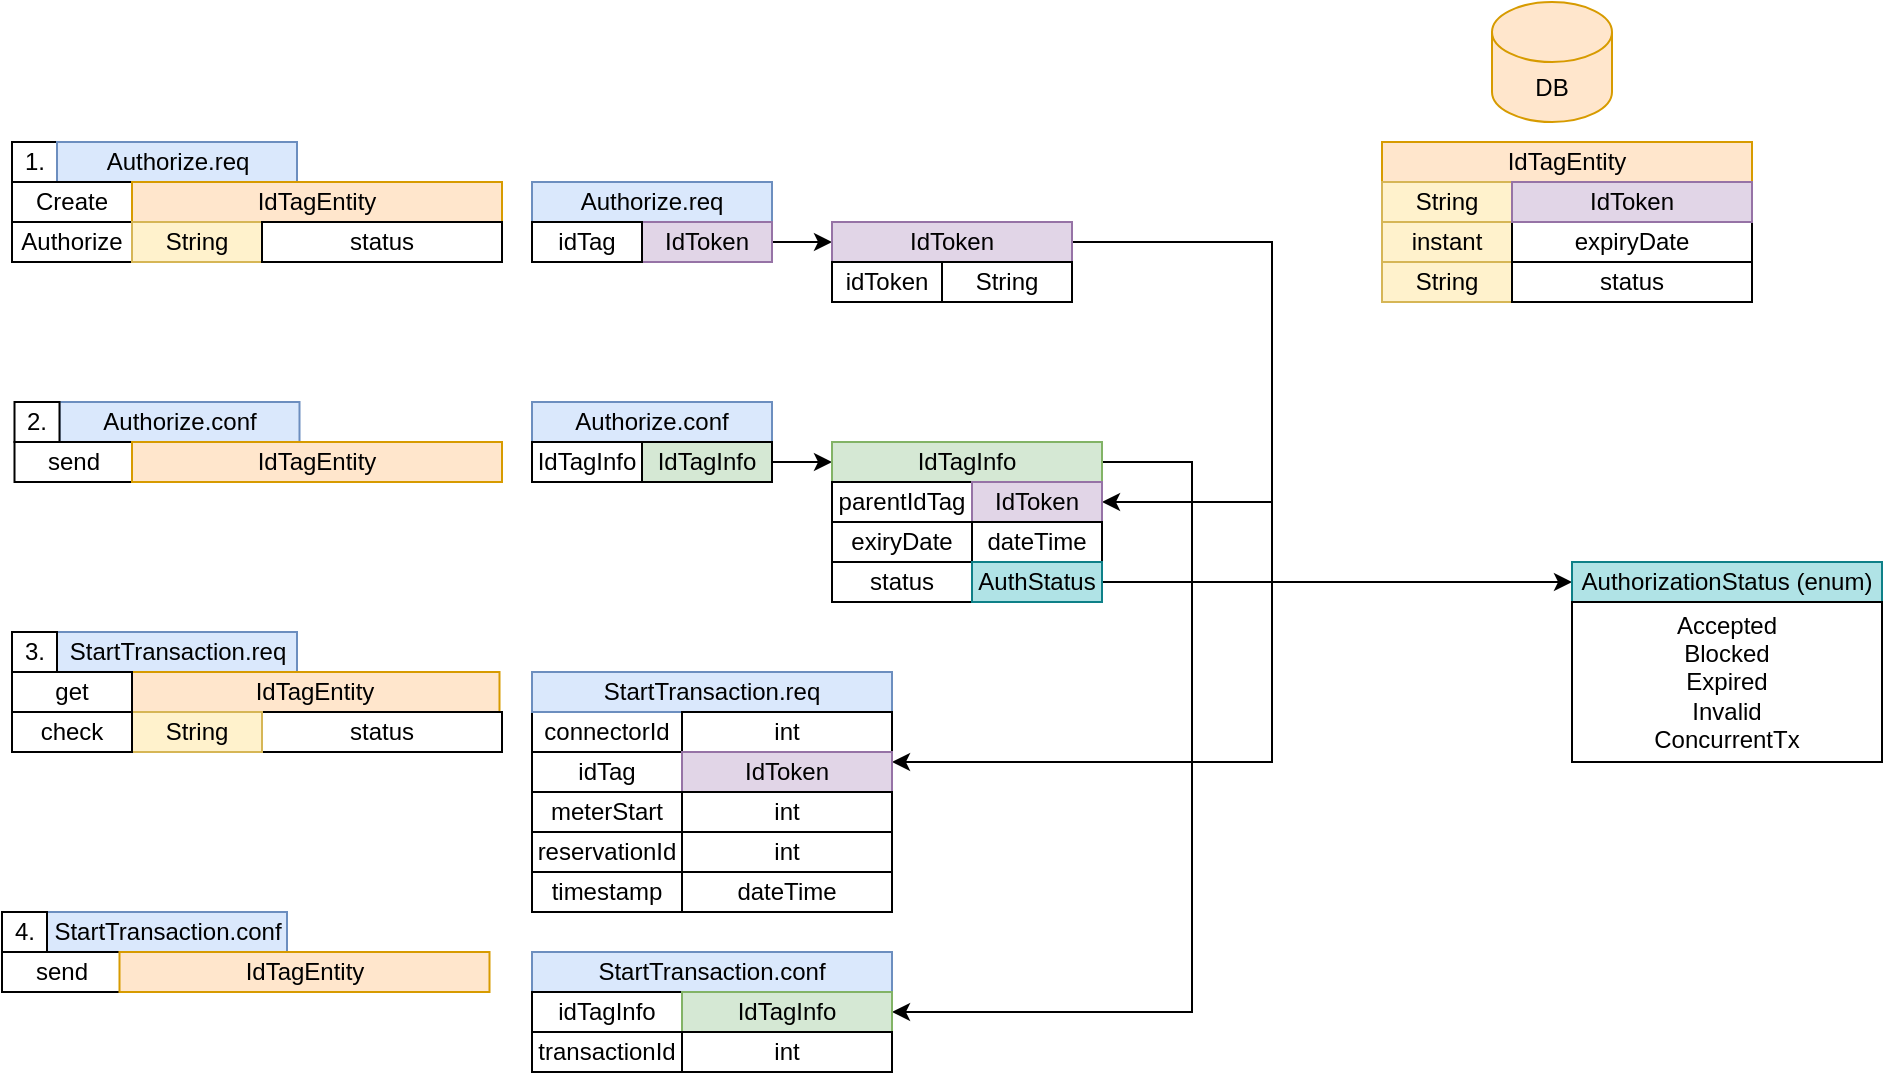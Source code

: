 <mxfile version="22.0.4" type="github">
  <diagram name="Page-1" id="MSIoGPNDZOMiKKW6uGxm">
    <mxGraphModel dx="2100" dy="982" grid="1" gridSize="5" guides="1" tooltips="1" connect="1" arrows="1" fold="1" page="1" pageScale="1" pageWidth="850" pageHeight="1100" math="0" shadow="0">
      <root>
        <mxCell id="0" />
        <mxCell id="1" parent="0" />
        <mxCell id="b5SDesVPOj9JkVi7T8pp-1" value="Authorize.req" style="rounded=0;whiteSpace=wrap;html=1;fillColor=#dae8fc;strokeColor=#6c8ebf;" parent="1" vertex="1">
          <mxGeometry x="50" y="230" width="120" height="20" as="geometry" />
        </mxCell>
        <mxCell id="b5SDesVPOj9JkVi7T8pp-2" value="connectorId" style="rounded=0;whiteSpace=wrap;html=1;" parent="1" vertex="1">
          <mxGeometry x="50" y="495" width="75" height="20" as="geometry" />
        </mxCell>
        <mxCell id="b5SDesVPOj9JkVi7T8pp-19" style="edgeStyle=orthogonalEdgeStyle;rounded=0;orthogonalLoop=1;jettySize=auto;html=1;entryX=0;entryY=0.5;entryDx=0;entryDy=0;" parent="1" source="b5SDesVPOj9JkVi7T8pp-3" target="b5SDesVPOj9JkVi7T8pp-4" edge="1">
          <mxGeometry relative="1" as="geometry" />
        </mxCell>
        <mxCell id="b5SDesVPOj9JkVi7T8pp-3" value="IdToken" style="rounded=0;whiteSpace=wrap;html=1;fillColor=#e1d5e7;strokeColor=#9673a6;" parent="1" vertex="1">
          <mxGeometry x="105" y="250" width="65" height="20" as="geometry" />
        </mxCell>
        <mxCell id="b5SDesVPOj9JkVi7T8pp-20" style="edgeStyle=orthogonalEdgeStyle;rounded=0;orthogonalLoop=1;jettySize=auto;html=1;exitX=1;exitY=0.5;exitDx=0;exitDy=0;entryX=1;entryY=0.5;entryDx=0;entryDy=0;" parent="1" source="b5SDesVPOj9JkVi7T8pp-4" target="b5SDesVPOj9JkVi7T8pp-12" edge="1">
          <mxGeometry relative="1" as="geometry">
            <mxPoint x="365" y="390" as="targetPoint" />
            <Array as="points">
              <mxPoint x="420" y="260" />
              <mxPoint x="420" y="390" />
            </Array>
          </mxGeometry>
        </mxCell>
        <mxCell id="b5SDesVPOj9JkVi7T8pp-43" style="edgeStyle=orthogonalEdgeStyle;rounded=0;orthogonalLoop=1;jettySize=auto;html=1;entryX=1;entryY=0.25;entryDx=0;entryDy=0;" parent="1" source="b5SDesVPOj9JkVi7T8pp-4" target="b5SDesVPOj9JkVi7T8pp-31" edge="1">
          <mxGeometry relative="1" as="geometry">
            <Array as="points">
              <mxPoint x="420" y="260" />
              <mxPoint x="420" y="520" />
            </Array>
          </mxGeometry>
        </mxCell>
        <mxCell id="b5SDesVPOj9JkVi7T8pp-4" value="&lt;div&gt;IdToken&lt;/div&gt;" style="rounded=0;whiteSpace=wrap;html=1;fillColor=#e1d5e7;strokeColor=#9673a6;" parent="1" vertex="1">
          <mxGeometry x="200" y="250" width="120" height="20" as="geometry" />
        </mxCell>
        <mxCell id="b5SDesVPOj9JkVi7T8pp-5" value="idToken" style="rounded=0;whiteSpace=wrap;html=1;" parent="1" vertex="1">
          <mxGeometry x="200" y="270" width="55" height="20" as="geometry" />
        </mxCell>
        <mxCell id="b5SDesVPOj9JkVi7T8pp-6" value="&lt;div&gt;String&lt;/div&gt;" style="rounded=0;whiteSpace=wrap;html=1;" parent="1" vertex="1">
          <mxGeometry x="255" y="270" width="65" height="20" as="geometry" />
        </mxCell>
        <mxCell id="b5SDesVPOj9JkVi7T8pp-7" value="Authorize.conf" style="rounded=0;whiteSpace=wrap;html=1;fillColor=#dae8fc;strokeColor=#6c8ebf;" parent="1" vertex="1">
          <mxGeometry x="50" y="340" width="120" height="20" as="geometry" />
        </mxCell>
        <mxCell id="b5SDesVPOj9JkVi7T8pp-8" value="IdTagInfo" style="rounded=0;whiteSpace=wrap;html=1;" parent="1" vertex="1">
          <mxGeometry x="50" y="360" width="55" height="20" as="geometry" />
        </mxCell>
        <mxCell id="b5SDesVPOj9JkVi7T8pp-21" style="edgeStyle=orthogonalEdgeStyle;rounded=0;orthogonalLoop=1;jettySize=auto;html=1;entryX=0;entryY=0.5;entryDx=0;entryDy=0;" parent="1" source="b5SDesVPOj9JkVi7T8pp-9" target="b5SDesVPOj9JkVi7T8pp-10" edge="1">
          <mxGeometry relative="1" as="geometry" />
        </mxCell>
        <mxCell id="b5SDesVPOj9JkVi7T8pp-9" value="IdTagInfo" style="rounded=0;whiteSpace=wrap;html=1;fillColor=#d5e8d4;strokeColor=#000000;" parent="1" vertex="1">
          <mxGeometry x="105" y="360" width="65" height="20" as="geometry" />
        </mxCell>
        <mxCell id="b5SDesVPOj9JkVi7T8pp-66" style="edgeStyle=orthogonalEdgeStyle;rounded=0;orthogonalLoop=1;jettySize=auto;html=1;entryX=1;entryY=0.5;entryDx=0;entryDy=0;" parent="1" source="b5SDesVPOj9JkVi7T8pp-10" target="b5SDesVPOj9JkVi7T8pp-62" edge="1">
          <mxGeometry relative="1" as="geometry">
            <Array as="points">
              <mxPoint x="380" y="370" />
              <mxPoint x="380" y="645" />
            </Array>
          </mxGeometry>
        </mxCell>
        <mxCell id="b5SDesVPOj9JkVi7T8pp-10" value="&lt;div&gt;IdTagInfo&lt;/div&gt;" style="rounded=0;whiteSpace=wrap;html=1;fillColor=#d5e8d4;strokeColor=#82b366;" parent="1" vertex="1">
          <mxGeometry x="200" y="360" width="135" height="20" as="geometry" />
        </mxCell>
        <mxCell id="b5SDesVPOj9JkVi7T8pp-11" value="parentIdTag" style="rounded=0;whiteSpace=wrap;html=1;" parent="1" vertex="1">
          <mxGeometry x="200" y="380" width="70" height="20" as="geometry" />
        </mxCell>
        <mxCell id="b5SDesVPOj9JkVi7T8pp-12" value="&lt;div&gt;IdToken&lt;br&gt;&lt;/div&gt;" style="rounded=0;whiteSpace=wrap;html=1;fillColor=#e1d5e7;strokeColor=#9673a6;" parent="1" vertex="1">
          <mxGeometry x="270" y="380" width="65" height="20" as="geometry" />
        </mxCell>
        <mxCell id="b5SDesVPOj9JkVi7T8pp-14" value="exiryDate" style="rounded=0;whiteSpace=wrap;html=1;" parent="1" vertex="1">
          <mxGeometry x="200" y="400" width="70" height="20" as="geometry" />
        </mxCell>
        <mxCell id="b5SDesVPOj9JkVi7T8pp-15" value="dateTime" style="rounded=0;whiteSpace=wrap;html=1;" parent="1" vertex="1">
          <mxGeometry x="270" y="400" width="65" height="20" as="geometry" />
        </mxCell>
        <mxCell id="b5SDesVPOj9JkVi7T8pp-17" value="status" style="rounded=0;whiteSpace=wrap;html=1;" parent="1" vertex="1">
          <mxGeometry x="200" y="420" width="70" height="20" as="geometry" />
        </mxCell>
        <mxCell id="b5SDesVPOj9JkVi7T8pp-82" style="edgeStyle=orthogonalEdgeStyle;rounded=0;orthogonalLoop=1;jettySize=auto;html=1;entryX=0;entryY=0.5;entryDx=0;entryDy=0;" parent="1" source="b5SDesVPOj9JkVi7T8pp-18" target="b5SDesVPOj9JkVi7T8pp-80" edge="1">
          <mxGeometry relative="1" as="geometry" />
        </mxCell>
        <mxCell id="b5SDesVPOj9JkVi7T8pp-18" value="&lt;div&gt;AuthStatus&lt;br&gt;&lt;/div&gt;" style="rounded=0;whiteSpace=wrap;html=1;fillColor=#b0e3e6;strokeColor=#0e8088;" parent="1" vertex="1">
          <mxGeometry x="270" y="420" width="65" height="20" as="geometry" />
        </mxCell>
        <mxCell id="b5SDesVPOj9JkVi7T8pp-22" value="StartTransaction.req" style="rounded=0;whiteSpace=wrap;html=1;fillColor=#dae8fc;strokeColor=#6c8ebf;" parent="1" vertex="1">
          <mxGeometry x="50" y="475" width="180" height="20" as="geometry" />
        </mxCell>
        <mxCell id="b5SDesVPOj9JkVi7T8pp-23" value="idTag" style="rounded=0;whiteSpace=wrap;html=1;" parent="1" vertex="1">
          <mxGeometry x="50" y="250" width="55" height="20" as="geometry" />
        </mxCell>
        <mxCell id="b5SDesVPOj9JkVi7T8pp-24" value="idTag" style="rounded=0;whiteSpace=wrap;html=1;" parent="1" vertex="1">
          <mxGeometry x="50" y="515" width="75" height="20" as="geometry" />
        </mxCell>
        <mxCell id="b5SDesVPOj9JkVi7T8pp-25" value="meterStart" style="rounded=0;whiteSpace=wrap;html=1;" parent="1" vertex="1">
          <mxGeometry x="50" y="535" width="75" height="20" as="geometry" />
        </mxCell>
        <mxCell id="b5SDesVPOj9JkVi7T8pp-27" value="reservationId" style="rounded=0;whiteSpace=wrap;html=1;" parent="1" vertex="1">
          <mxGeometry x="50" y="555" width="75" height="20" as="geometry" />
        </mxCell>
        <mxCell id="b5SDesVPOj9JkVi7T8pp-28" value="timestamp" style="rounded=0;whiteSpace=wrap;html=1;" parent="1" vertex="1">
          <mxGeometry x="50" y="575" width="75" height="20" as="geometry" />
        </mxCell>
        <mxCell id="b5SDesVPOj9JkVi7T8pp-29" value="&lt;div&gt;int&lt;/div&gt;" style="rounded=0;whiteSpace=wrap;html=1;" parent="1" vertex="1">
          <mxGeometry x="125" y="495" width="105" height="20" as="geometry" />
        </mxCell>
        <mxCell id="b5SDesVPOj9JkVi7T8pp-31" value="&lt;div&gt;IdToken&lt;/div&gt;" style="rounded=0;whiteSpace=wrap;html=1;fillColor=#e1d5e7;strokeColor=#9673a6;" parent="1" vertex="1">
          <mxGeometry x="125" y="515" width="105" height="20" as="geometry" />
        </mxCell>
        <mxCell id="b5SDesVPOj9JkVi7T8pp-37" value="&lt;div&gt;int&lt;/div&gt;" style="rounded=0;whiteSpace=wrap;html=1;" parent="1" vertex="1">
          <mxGeometry x="125" y="535" width="105" height="20" as="geometry" />
        </mxCell>
        <mxCell id="b5SDesVPOj9JkVi7T8pp-40" value="&lt;div&gt;int&lt;/div&gt;" style="rounded=0;whiteSpace=wrap;html=1;" parent="1" vertex="1">
          <mxGeometry x="125" y="555" width="105" height="20" as="geometry" />
        </mxCell>
        <mxCell id="b5SDesVPOj9JkVi7T8pp-41" value="dateTime" style="rounded=0;whiteSpace=wrap;html=1;" parent="1" vertex="1">
          <mxGeometry x="125" y="575" width="105" height="20" as="geometry" />
        </mxCell>
        <mxCell id="b5SDesVPOj9JkVi7T8pp-56" value="StartTransaction.conf" style="rounded=0;whiteSpace=wrap;html=1;fillColor=#dae8fc;strokeColor=#6c8ebf;" parent="1" vertex="1">
          <mxGeometry x="50" y="615" width="180" height="20" as="geometry" />
        </mxCell>
        <mxCell id="b5SDesVPOj9JkVi7T8pp-57" value="idTagInfo" style="rounded=0;whiteSpace=wrap;html=1;" parent="1" vertex="1">
          <mxGeometry x="50" y="635" width="75" height="20" as="geometry" />
        </mxCell>
        <mxCell id="b5SDesVPOj9JkVi7T8pp-58" value="transactionId" style="rounded=0;whiteSpace=wrap;html=1;" parent="1" vertex="1">
          <mxGeometry x="50" y="655" width="75" height="20" as="geometry" />
        </mxCell>
        <mxCell id="b5SDesVPOj9JkVi7T8pp-62" value="&lt;div&gt;IdTagInfo&lt;/div&gt;" style="rounded=0;whiteSpace=wrap;html=1;fillColor=#d5e8d4;strokeColor=#82b366;" parent="1" vertex="1">
          <mxGeometry x="125" y="635" width="105" height="20" as="geometry" />
        </mxCell>
        <mxCell id="b5SDesVPOj9JkVi7T8pp-63" value="&lt;div&gt;int&lt;/div&gt;" style="rounded=0;whiteSpace=wrap;html=1;" parent="1" vertex="1">
          <mxGeometry x="125" y="655" width="105" height="20" as="geometry" />
        </mxCell>
        <mxCell id="b5SDesVPOj9JkVi7T8pp-70" value="DB" style="shape=cylinder3;whiteSpace=wrap;html=1;boundedLbl=1;backgroundOutline=1;size=15;fillColor=#ffe6cc;strokeColor=#d79b00;" parent="1" vertex="1">
          <mxGeometry x="530" y="140" width="60" height="60" as="geometry" />
        </mxCell>
        <mxCell id="b5SDesVPOj9JkVi7T8pp-71" value="IdTagEntity" style="rounded=0;whiteSpace=wrap;html=1;fillColor=#ffe6cc;strokeColor=#d79b00;" parent="1" vertex="1">
          <mxGeometry x="475" y="210" width="185" height="20" as="geometry" />
        </mxCell>
        <mxCell id="b5SDesVPOj9JkVi7T8pp-73" value="&lt;div&gt;String&lt;/div&gt;" style="rounded=0;whiteSpace=wrap;html=1;fillColor=#fff2cc;strokeColor=#d6b656;" parent="1" vertex="1">
          <mxGeometry x="475" y="230" width="65" height="20" as="geometry" />
        </mxCell>
        <mxCell id="b5SDesVPOj9JkVi7T8pp-74" value="instant" style="rounded=0;whiteSpace=wrap;html=1;fillColor=#fff2cc;strokeColor=#d6b656;" parent="1" vertex="1">
          <mxGeometry x="475" y="250" width="65" height="20" as="geometry" />
        </mxCell>
        <mxCell id="b5SDesVPOj9JkVi7T8pp-76" value="String" style="rounded=0;whiteSpace=wrap;html=1;fillColor=#fff2cc;strokeColor=#d6b656;" parent="1" vertex="1">
          <mxGeometry x="475" y="270" width="65" height="20" as="geometry" />
        </mxCell>
        <mxCell id="b5SDesVPOj9JkVi7T8pp-77" value="expiryDate" style="rounded=0;whiteSpace=wrap;html=1;" parent="1" vertex="1">
          <mxGeometry x="540" y="250" width="120" height="20" as="geometry" />
        </mxCell>
        <mxCell id="b5SDesVPOj9JkVi7T8pp-78" value="IdToken" style="rounded=0;whiteSpace=wrap;html=1;fillColor=#e1d5e7;strokeColor=#9673a6;" parent="1" vertex="1">
          <mxGeometry x="540" y="230" width="120" height="20" as="geometry" />
        </mxCell>
        <mxCell id="b5SDesVPOj9JkVi7T8pp-79" value="status" style="rounded=0;whiteSpace=wrap;html=1;" parent="1" vertex="1">
          <mxGeometry x="540" y="270" width="120" height="20" as="geometry" />
        </mxCell>
        <mxCell id="v7aW_iiHACFJ6FqaktTF-1" value="" style="edgeStyle=orthogonalEdgeStyle;rounded=0;orthogonalLoop=1;jettySize=auto;html=1;" edge="1" parent="1" source="b5SDesVPOj9JkVi7T8pp-80" target="b5SDesVPOj9JkVi7T8pp-81">
          <mxGeometry relative="1" as="geometry" />
        </mxCell>
        <mxCell id="b5SDesVPOj9JkVi7T8pp-80" value="AuthorizationStatus (enum)" style="rounded=0;whiteSpace=wrap;html=1;fillColor=#b0e3e6;strokeColor=#0e8088;" parent="1" vertex="1">
          <mxGeometry x="570" y="420" width="155" height="20" as="geometry" />
        </mxCell>
        <mxCell id="b5SDesVPOj9JkVi7T8pp-81" value="&lt;div&gt;Accepted&lt;/div&gt;&lt;div&gt;Blocked&lt;/div&gt;&lt;div&gt;Expired&lt;/div&gt;&lt;div&gt;Invalid&lt;/div&gt;&lt;div&gt;ConcurrentTx&lt;br&gt;&lt;/div&gt;" style="rounded=0;whiteSpace=wrap;html=1;" parent="1" vertex="1">
          <mxGeometry x="570" y="440" width="155" height="80" as="geometry" />
        </mxCell>
        <mxCell id="RD3YJDaeZzMR544hjIYX-2" value="1. " style="rounded=0;whiteSpace=wrap;html=1;" parent="1" vertex="1">
          <mxGeometry x="-210" y="210" width="22.5" height="20" as="geometry" />
        </mxCell>
        <mxCell id="RD3YJDaeZzMR544hjIYX-3" value="Authorize.req" style="rounded=0;whiteSpace=wrap;html=1;fillColor=#dae8fc;strokeColor=#6c8ebf;" parent="1" vertex="1">
          <mxGeometry x="-187.5" y="210" width="120" height="20" as="geometry" />
        </mxCell>
        <mxCell id="RD3YJDaeZzMR544hjIYX-6" value="Create" style="whiteSpace=wrap;html=1;" parent="1" vertex="1">
          <mxGeometry x="-210" y="230" width="60" height="20" as="geometry" />
        </mxCell>
        <mxCell id="RD3YJDaeZzMR544hjIYX-8" value="IdTagEntity" style="rounded=0;whiteSpace=wrap;html=1;fillColor=#ffe6cc;strokeColor=#d79b00;" parent="1" vertex="1">
          <mxGeometry x="-150" y="230" width="185" height="20" as="geometry" />
        </mxCell>
        <mxCell id="RD3YJDaeZzMR544hjIYX-10" value="Authorize" style="rounded=0;whiteSpace=wrap;html=1;" parent="1" vertex="1">
          <mxGeometry x="-210" y="250" width="60" height="20" as="geometry" />
        </mxCell>
        <mxCell id="RD3YJDaeZzMR544hjIYX-11" value="String" style="rounded=0;whiteSpace=wrap;html=1;fillColor=#fff2cc;strokeColor=#d6b656;" parent="1" vertex="1">
          <mxGeometry x="-150" y="250" width="65" height="20" as="geometry" />
        </mxCell>
        <mxCell id="RD3YJDaeZzMR544hjIYX-12" value="status" style="rounded=0;whiteSpace=wrap;html=1;" parent="1" vertex="1">
          <mxGeometry x="-85" y="250" width="120" height="20" as="geometry" />
        </mxCell>
        <mxCell id="RD3YJDaeZzMR544hjIYX-13" value="Authorize.conf" style="rounded=0;whiteSpace=wrap;html=1;fillColor=#dae8fc;strokeColor=#6c8ebf;" parent="1" vertex="1">
          <mxGeometry x="-186.25" y="340" width="120" height="20" as="geometry" />
        </mxCell>
        <mxCell id="RD3YJDaeZzMR544hjIYX-14" value="2." style="rounded=0;whiteSpace=wrap;html=1;" parent="1" vertex="1">
          <mxGeometry x="-208.75" y="340" width="22.5" height="20" as="geometry" />
        </mxCell>
        <mxCell id="RD3YJDaeZzMR544hjIYX-15" value="send" style="whiteSpace=wrap;html=1;" parent="1" vertex="1">
          <mxGeometry x="-208.75" y="360" width="60" height="20" as="geometry" />
        </mxCell>
        <mxCell id="RD3YJDaeZzMR544hjIYX-16" value="IdTagEntity" style="rounded=0;whiteSpace=wrap;html=1;fillColor=#ffe6cc;strokeColor=#d79b00;" parent="1" vertex="1">
          <mxGeometry x="-150" y="360" width="185" height="20" as="geometry" />
        </mxCell>
        <mxCell id="RD3YJDaeZzMR544hjIYX-19" value="StartTransaction.req" style="rounded=0;whiteSpace=wrap;html=1;fillColor=#dae8fc;strokeColor=#6c8ebf;" parent="1" vertex="1">
          <mxGeometry x="-187.5" y="455" width="120" height="20" as="geometry" />
        </mxCell>
        <mxCell id="RD3YJDaeZzMR544hjIYX-20" value="&lt;div&gt;3.&lt;/div&gt;" style="rounded=0;whiteSpace=wrap;html=1;" parent="1" vertex="1">
          <mxGeometry x="-210" y="455" width="22.5" height="20" as="geometry" />
        </mxCell>
        <mxCell id="RD3YJDaeZzMR544hjIYX-22" value="IdTagEntity" style="rounded=0;whiteSpace=wrap;html=1;fillColor=#ffe6cc;strokeColor=#d79b00;" parent="1" vertex="1">
          <mxGeometry x="-151.25" y="475" width="185" height="20" as="geometry" />
        </mxCell>
        <mxCell id="RD3YJDaeZzMR544hjIYX-21" value="get" style="whiteSpace=wrap;html=1;" parent="1" vertex="1">
          <mxGeometry x="-210" y="475" width="60" height="20" as="geometry" />
        </mxCell>
        <mxCell id="RD3YJDaeZzMR544hjIYX-23" value="StartTransaction.conf" style="rounded=0;whiteSpace=wrap;html=1;fillColor=#dae8fc;strokeColor=#6c8ebf;" parent="1" vertex="1">
          <mxGeometry x="-192.5" y="595" width="120" height="20" as="geometry" />
        </mxCell>
        <mxCell id="RD3YJDaeZzMR544hjIYX-24" value="4." style="rounded=0;whiteSpace=wrap;html=1;" parent="1" vertex="1">
          <mxGeometry x="-215" y="595" width="22.5" height="20" as="geometry" />
        </mxCell>
        <mxCell id="RD3YJDaeZzMR544hjIYX-25" value="send" style="whiteSpace=wrap;html=1;" parent="1" vertex="1">
          <mxGeometry x="-215" y="615" width="60" height="20" as="geometry" />
        </mxCell>
        <mxCell id="RD3YJDaeZzMR544hjIYX-26" value="IdTagEntity" style="rounded=0;whiteSpace=wrap;html=1;fillColor=#ffe6cc;strokeColor=#d79b00;" parent="1" vertex="1">
          <mxGeometry x="-156.25" y="615" width="185" height="20" as="geometry" />
        </mxCell>
        <mxCell id="RD3YJDaeZzMR544hjIYX-29" value="status" style="rounded=0;whiteSpace=wrap;html=1;" parent="1" vertex="1">
          <mxGeometry x="-85" y="495" width="120" height="20" as="geometry" />
        </mxCell>
        <mxCell id="RD3YJDaeZzMR544hjIYX-30" value="String" style="rounded=0;whiteSpace=wrap;html=1;fillColor=#fff2cc;strokeColor=#d6b656;" parent="1" vertex="1">
          <mxGeometry x="-150" y="495" width="65" height="20" as="geometry" />
        </mxCell>
        <mxCell id="RD3YJDaeZzMR544hjIYX-28" value="check" style="rounded=0;whiteSpace=wrap;html=1;" parent="1" vertex="1">
          <mxGeometry x="-210" y="495" width="60" height="20" as="geometry" />
        </mxCell>
      </root>
    </mxGraphModel>
  </diagram>
</mxfile>
